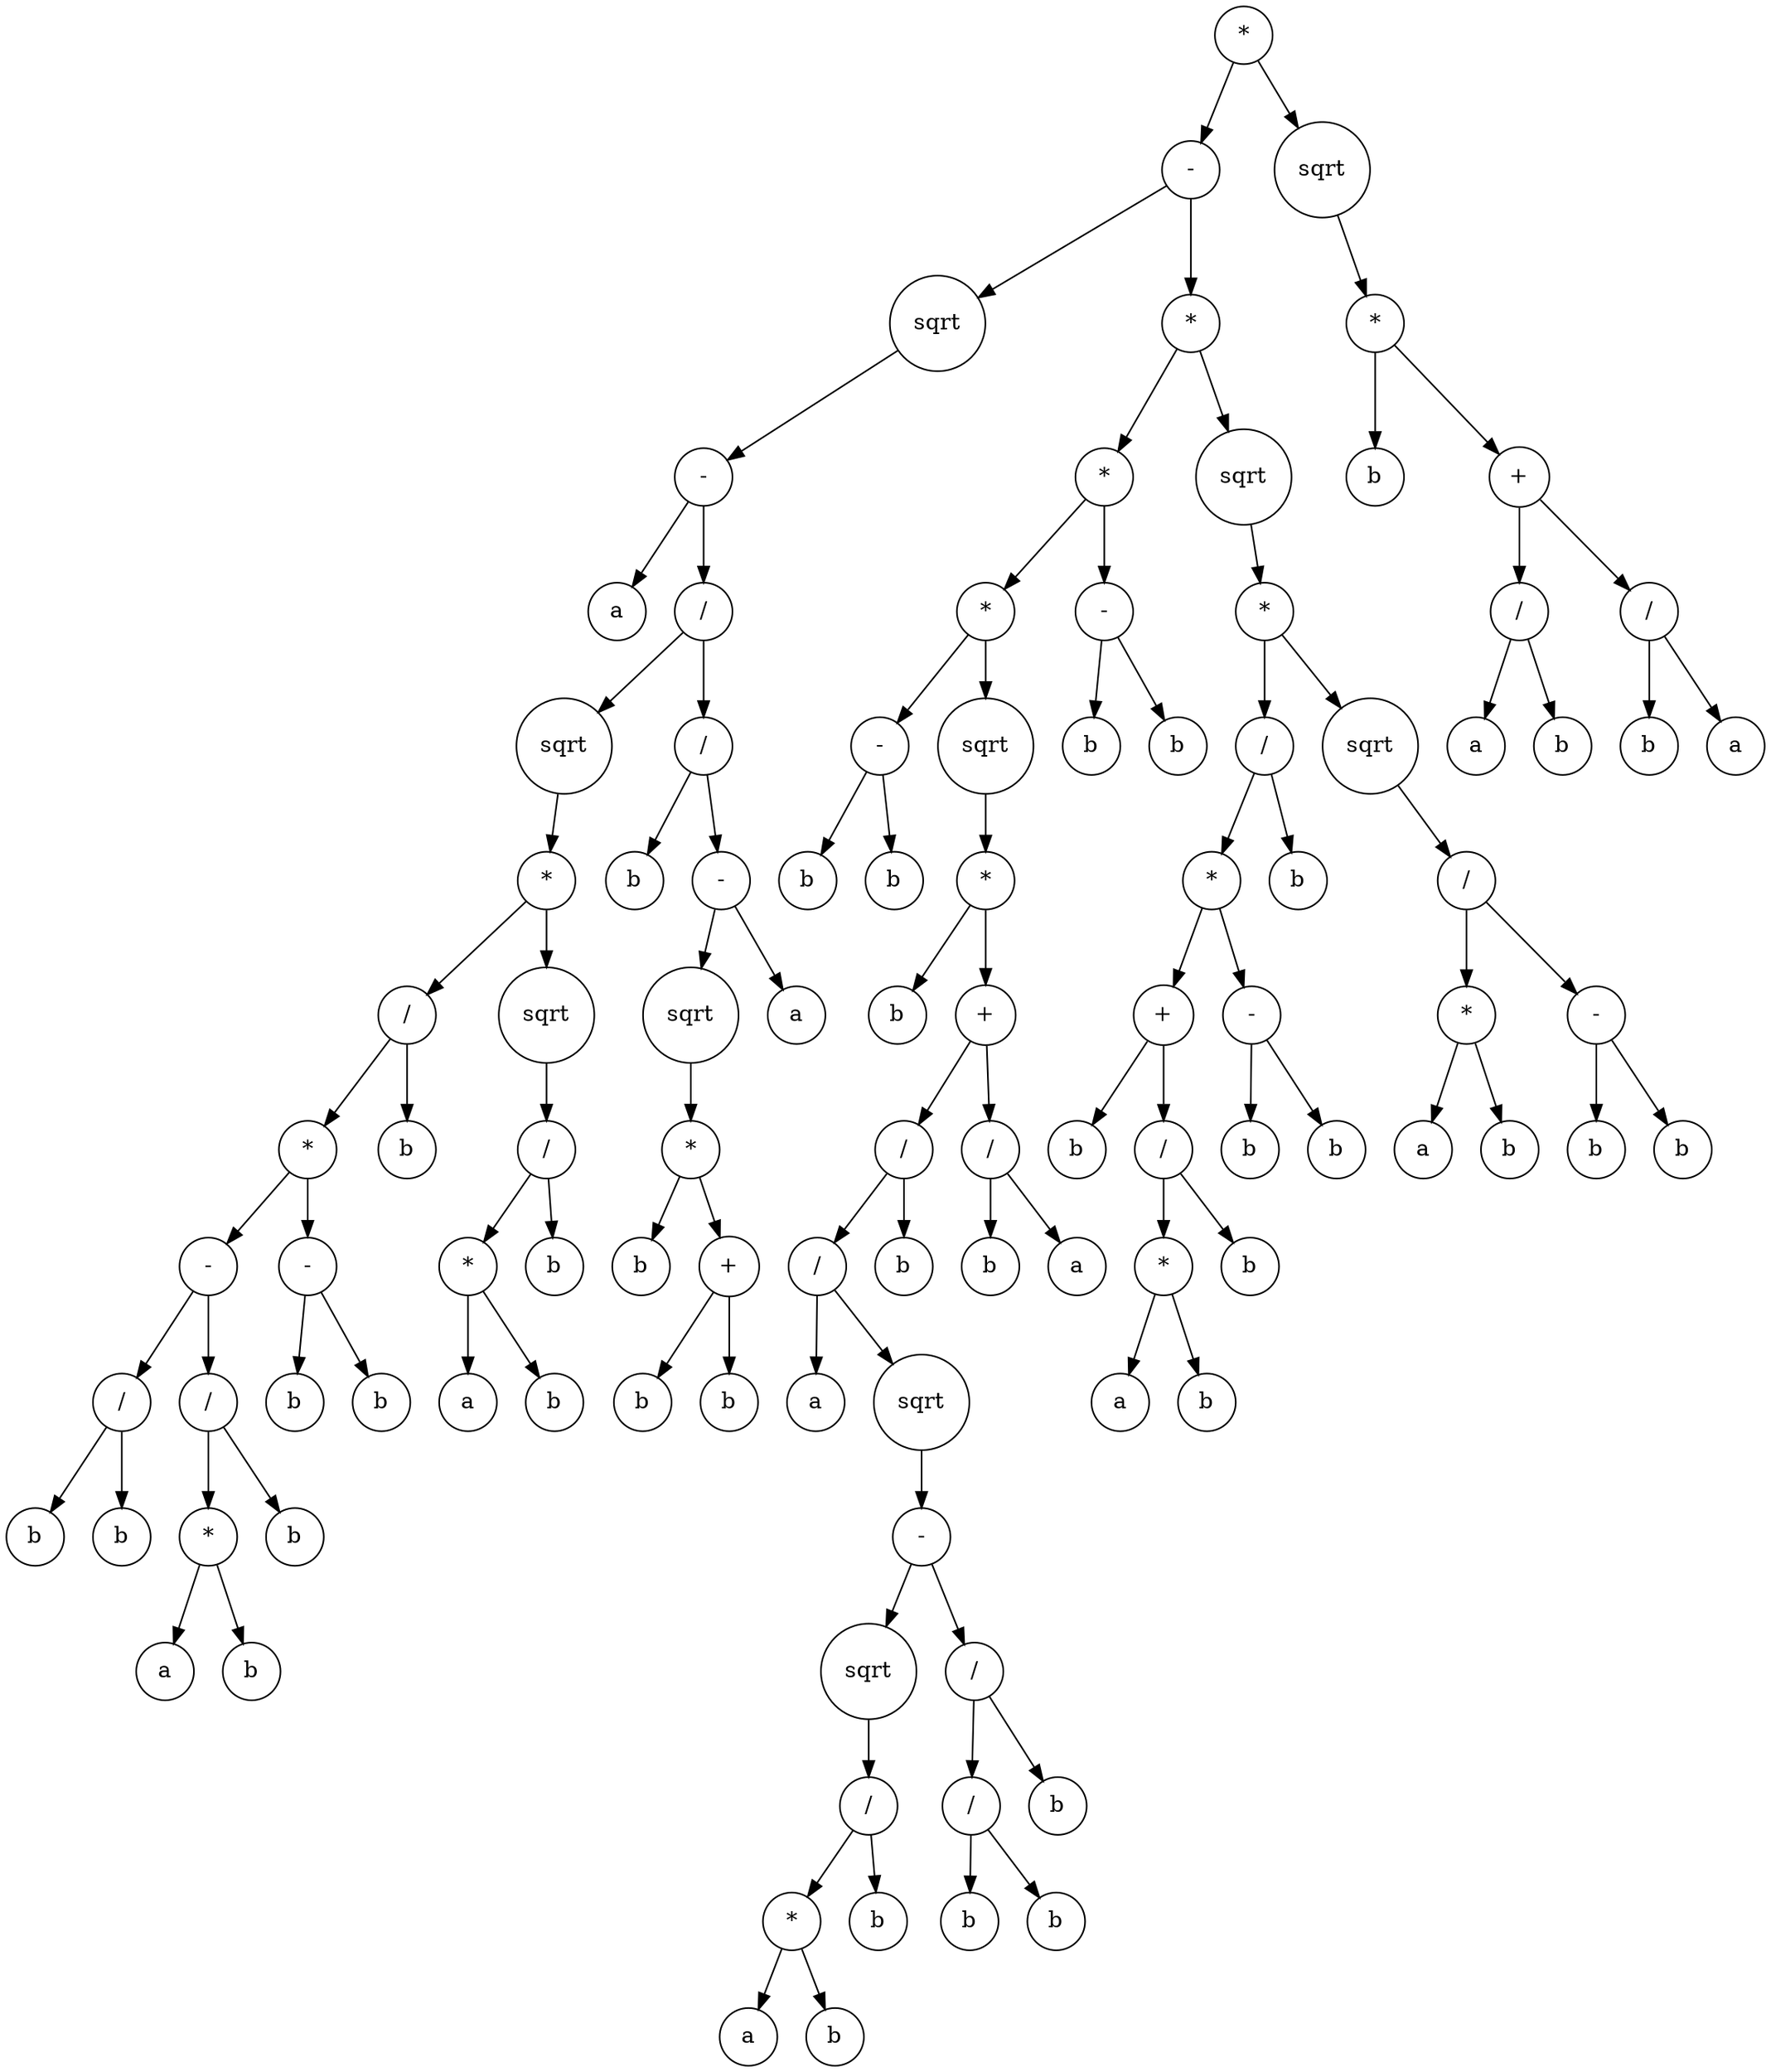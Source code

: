 digraph g {
graph [ordering=out];
node [shape=circle];
n[label = "*"];
n0[label = "-"];
n00[label = "sqrt"];
n000[label = "-"];
n0000[label = "a"];
n000 -> n0000;
n0001[label = "/"];
n00010[label = "sqrt"];
n000100[label = "*"];
n0001000[label = "/"];
n00010000[label = "*"];
n000100000[label = "-"];
n0001000000[label = "/"];
n00010000000[label = "b"];
n0001000000 -> n00010000000;
n00010000001[label = "b"];
n0001000000 -> n00010000001;
n000100000 -> n0001000000;
n0001000001[label = "/"];
n00010000010[label = "*"];
n000100000100[label = "a"];
n00010000010 -> n000100000100;
n000100000101[label = "b"];
n00010000010 -> n000100000101;
n0001000001 -> n00010000010;
n00010000011[label = "b"];
n0001000001 -> n00010000011;
n000100000 -> n0001000001;
n00010000 -> n000100000;
n000100001[label = "-"];
n0001000010[label = "b"];
n000100001 -> n0001000010;
n0001000011[label = "b"];
n000100001 -> n0001000011;
n00010000 -> n000100001;
n0001000 -> n00010000;
n00010001[label = "b"];
n0001000 -> n00010001;
n000100 -> n0001000;
n0001001[label = "sqrt"];
n00010010[label = "/"];
n000100100[label = "*"];
n0001001000[label = "a"];
n000100100 -> n0001001000;
n0001001001[label = "b"];
n000100100 -> n0001001001;
n00010010 -> n000100100;
n000100101[label = "b"];
n00010010 -> n000100101;
n0001001 -> n00010010;
n000100 -> n0001001;
n00010 -> n000100;
n0001 -> n00010;
n00011[label = "/"];
n000110[label = "b"];
n00011 -> n000110;
n000111[label = "-"];
n0001110[label = "sqrt"];
n00011100[label = "*"];
n000111000[label = "b"];
n00011100 -> n000111000;
n000111001[label = "+"];
n0001110010[label = "b"];
n000111001 -> n0001110010;
n0001110011[label = "b"];
n000111001 -> n0001110011;
n00011100 -> n000111001;
n0001110 -> n00011100;
n000111 -> n0001110;
n0001111[label = "a"];
n000111 -> n0001111;
n00011 -> n000111;
n0001 -> n00011;
n000 -> n0001;
n00 -> n000;
n0 -> n00;
n01[label = "*"];
n010[label = "*"];
n0100[label = "*"];
n01000[label = "-"];
n010000[label = "b"];
n01000 -> n010000;
n010001[label = "b"];
n01000 -> n010001;
n0100 -> n01000;
n01001[label = "sqrt"];
n010010[label = "*"];
n0100100[label = "b"];
n010010 -> n0100100;
n0100101[label = "+"];
n01001010[label = "/"];
n010010100[label = "/"];
n0100101000[label = "a"];
n010010100 -> n0100101000;
n0100101001[label = "sqrt"];
n01001010010[label = "-"];
n010010100100[label = "sqrt"];
n0100101001000[label = "/"];
n01001010010000[label = "*"];
n010010100100000[label = "a"];
n01001010010000 -> n010010100100000;
n010010100100001[label = "b"];
n01001010010000 -> n010010100100001;
n0100101001000 -> n01001010010000;
n01001010010001[label = "b"];
n0100101001000 -> n01001010010001;
n010010100100 -> n0100101001000;
n01001010010 -> n010010100100;
n010010100101[label = "/"];
n0100101001010[label = "/"];
n01001010010100[label = "b"];
n0100101001010 -> n01001010010100;
n01001010010101[label = "b"];
n0100101001010 -> n01001010010101;
n010010100101 -> n0100101001010;
n0100101001011[label = "b"];
n010010100101 -> n0100101001011;
n01001010010 -> n010010100101;
n0100101001 -> n01001010010;
n010010100 -> n0100101001;
n01001010 -> n010010100;
n010010101[label = "b"];
n01001010 -> n010010101;
n0100101 -> n01001010;
n01001011[label = "/"];
n010010110[label = "b"];
n01001011 -> n010010110;
n010010111[label = "a"];
n01001011 -> n010010111;
n0100101 -> n01001011;
n010010 -> n0100101;
n01001 -> n010010;
n0100 -> n01001;
n010 -> n0100;
n0101[label = "-"];
n01010[label = "b"];
n0101 -> n01010;
n01011[label = "b"];
n0101 -> n01011;
n010 -> n0101;
n01 -> n010;
n011[label = "sqrt"];
n0110[label = "*"];
n01100[label = "/"];
n011000[label = "*"];
n0110000[label = "+"];
n01100000[label = "b"];
n0110000 -> n01100000;
n01100001[label = "/"];
n011000010[label = "*"];
n0110000100[label = "a"];
n011000010 -> n0110000100;
n0110000101[label = "b"];
n011000010 -> n0110000101;
n01100001 -> n011000010;
n011000011[label = "b"];
n01100001 -> n011000011;
n0110000 -> n01100001;
n011000 -> n0110000;
n0110001[label = "-"];
n01100010[label = "b"];
n0110001 -> n01100010;
n01100011[label = "b"];
n0110001 -> n01100011;
n011000 -> n0110001;
n01100 -> n011000;
n011001[label = "b"];
n01100 -> n011001;
n0110 -> n01100;
n01101[label = "sqrt"];
n011010[label = "/"];
n0110100[label = "*"];
n01101000[label = "a"];
n0110100 -> n01101000;
n01101001[label = "b"];
n0110100 -> n01101001;
n011010 -> n0110100;
n0110101[label = "-"];
n01101010[label = "b"];
n0110101 -> n01101010;
n01101011[label = "b"];
n0110101 -> n01101011;
n011010 -> n0110101;
n01101 -> n011010;
n0110 -> n01101;
n011 -> n0110;
n01 -> n011;
n0 -> n01;
n -> n0;
n1[label = "sqrt"];
n10[label = "*"];
n100[label = "b"];
n10 -> n100;
n101[label = "+"];
n1010[label = "/"];
n10100[label = "a"];
n1010 -> n10100;
n10101[label = "b"];
n1010 -> n10101;
n101 -> n1010;
n1011[label = "/"];
n10110[label = "b"];
n1011 -> n10110;
n10111[label = "a"];
n1011 -> n10111;
n101 -> n1011;
n10 -> n101;
n1 -> n10;
n -> n1;
}
